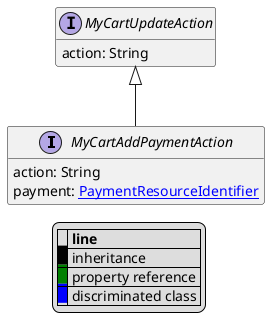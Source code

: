 @startuml

hide empty fields
hide empty methods
legend
|= |= line |
|<back:black>   </back>| inheritance |
|<back:green>   </back>| property reference |
|<back:blue>   </back>| discriminated class |
endlegend
interface MyCartAddPaymentAction [[MyCartAddPaymentAction.svg]] extends MyCartUpdateAction {
    action: String
    payment: [[PaymentResourceIdentifier.svg PaymentResourceIdentifier]]
}
interface MyCartUpdateAction [[MyCartUpdateAction.svg]]  {
    action: String
}





@enduml
